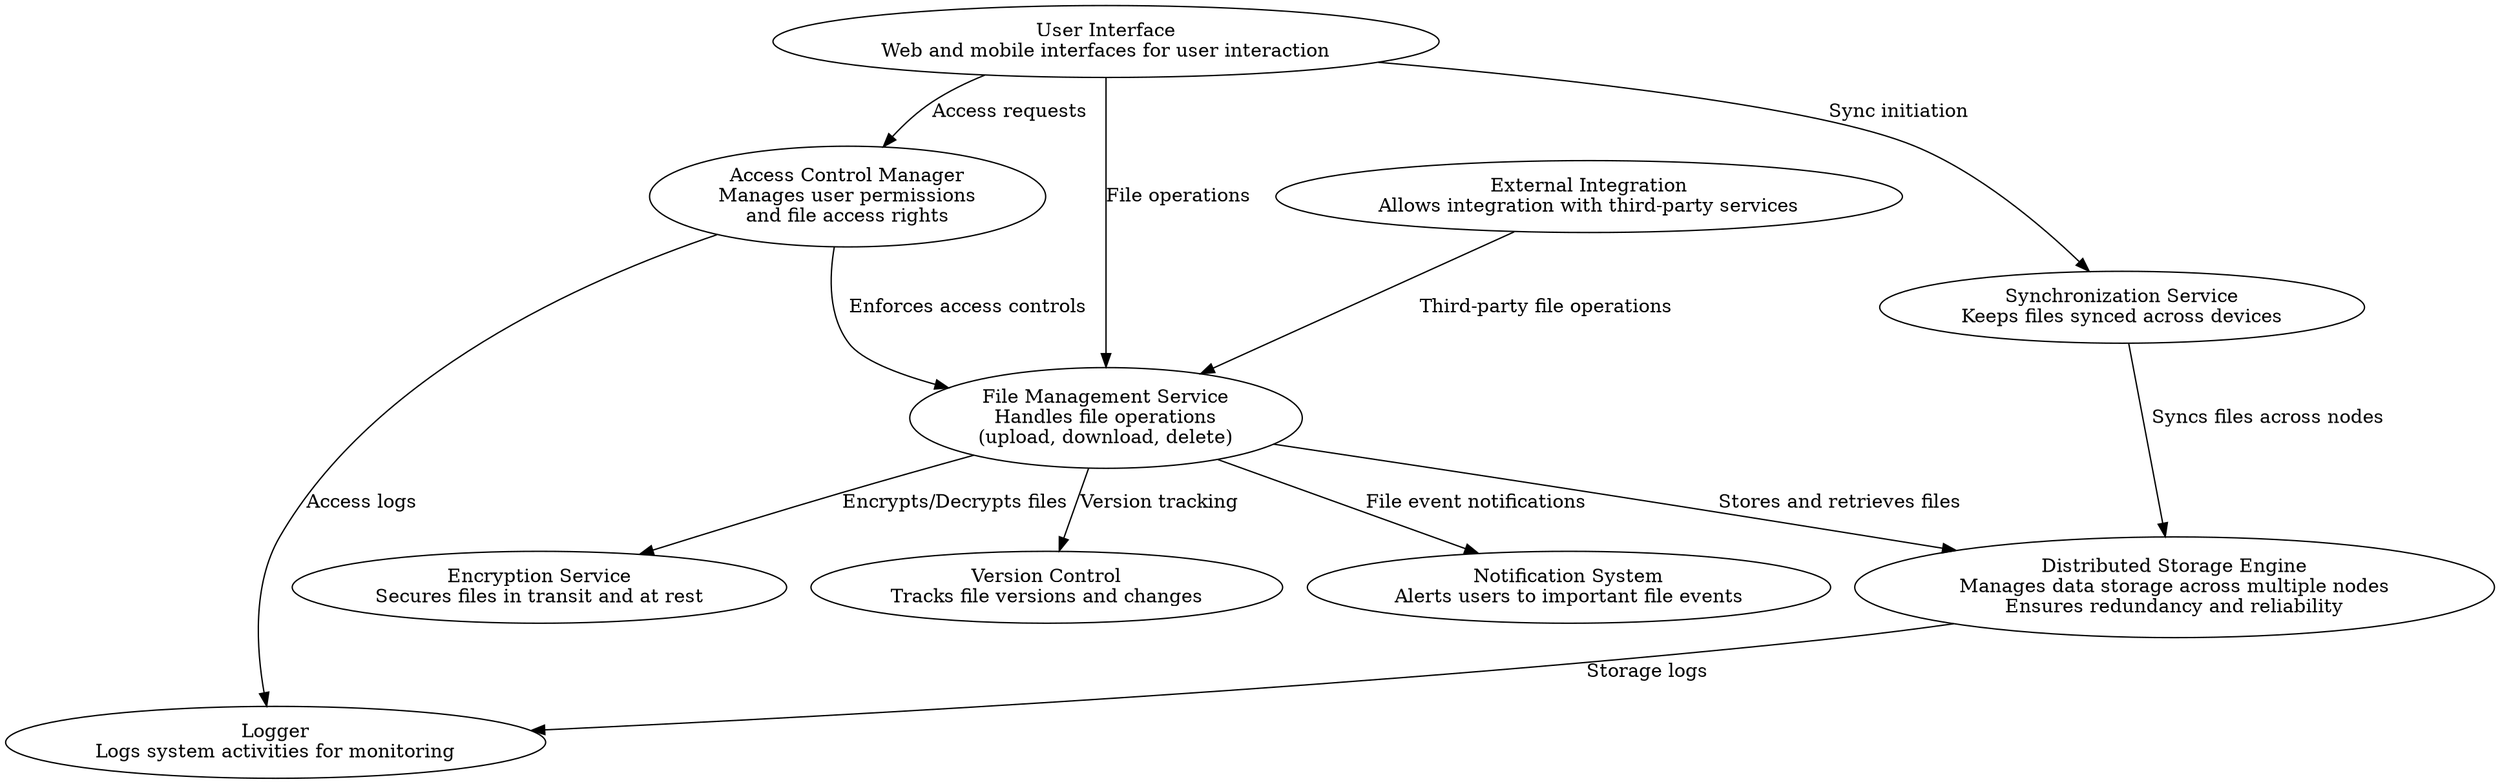 digraph DistributedFileStorage {


    FileManagementService [label="File Management Service\nHandles file operations\n(upload, download, delete)"];
    DistributedStorageEngine [label="Distributed Storage Engine\nManages data storage across multiple nodes\nEnsures redundancy and reliability"];
    AccessControlManager [label="Access Control Manager\nManages user permissions\nand file access rights"];
    SynchronizationService [label="Synchronization Service\nKeeps files synced across devices"];
    UserInterface [label="User Interface\nWeb and mobile interfaces for user interaction"];
    EncryptionService [label="Encryption Service\nSecures files in transit and at rest"];
    VersionControl [label="Version Control\nTracks file versions and changes"];
    ExternalIntegration [label="External Integration\nAllows integration with third-party services"];
    NotificationSystem [label="Notification System\nAlerts users to important file events"];
    Logger [label="Logger\nLogs system activities for monitoring"];

    UserInterface -> FileManagementService [label="File operations"];
    FileManagementService -> DistributedStorageEngine [label="Stores and retrieves files"];
    UserInterface -> AccessControlManager [label="Access requests"];
    AccessControlManager -> FileManagementService [label="Enforces access controls"];
    FileManagementService -> EncryptionService [label="Encrypts/Decrypts files"];
    FileManagementService -> VersionControl [label="Version tracking"];
    SynchronizationService -> DistributedStorageEngine [label="Syncs files across nodes"];
    UserInterface -> SynchronizationService [label="Sync initiation"];
    ExternalIntegration -> FileManagementService [label="Third-party file operations"];
    FileManagementService -> NotificationSystem [label="File event notifications"];
    DistributedStorageEngine -> Logger [label="Storage logs"];
    AccessControlManager -> Logger [label="Access logs"];

    // Styling
    edge [color=blue];
    node [style=filled, color=lightgrey];
}

